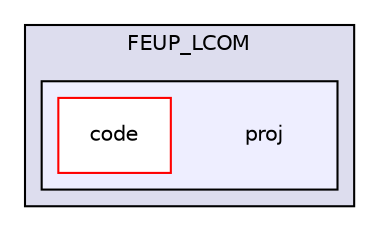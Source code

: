 digraph "C:/Users/manel/Desktop/FEUP/LCOM/FEUP_LCOM/proj" {
  bgcolor=transparent;
  compound=true
  node [ fontsize="10", fontname="Helvetica"];
  edge [ labelfontsize="10", labelfontname="Helvetica"];
  subgraph clusterdir_999e447a29143f63384352d0d34128a0 {
    graph [ bgcolor="#ddddee", pencolor="black", label="FEUP_LCOM" fontname="Helvetica", fontsize="10", URL="dir_999e447a29143f63384352d0d34128a0.html"]
  subgraph clusterdir_108662027ddb514285aefcd626ffec0b {
    graph [ bgcolor="#eeeeff", pencolor="black", label="" URL="dir_108662027ddb514285aefcd626ffec0b.html"];
    dir_108662027ddb514285aefcd626ffec0b [shape=plaintext label="proj"];
    dir_3b254bddfe7f3c5e399d24c7f4e2beb7 [shape=box label="code" color="red" fillcolor="white" style="filled" URL="dir_3b254bddfe7f3c5e399d24c7f4e2beb7.html"];
  }
  }
}
